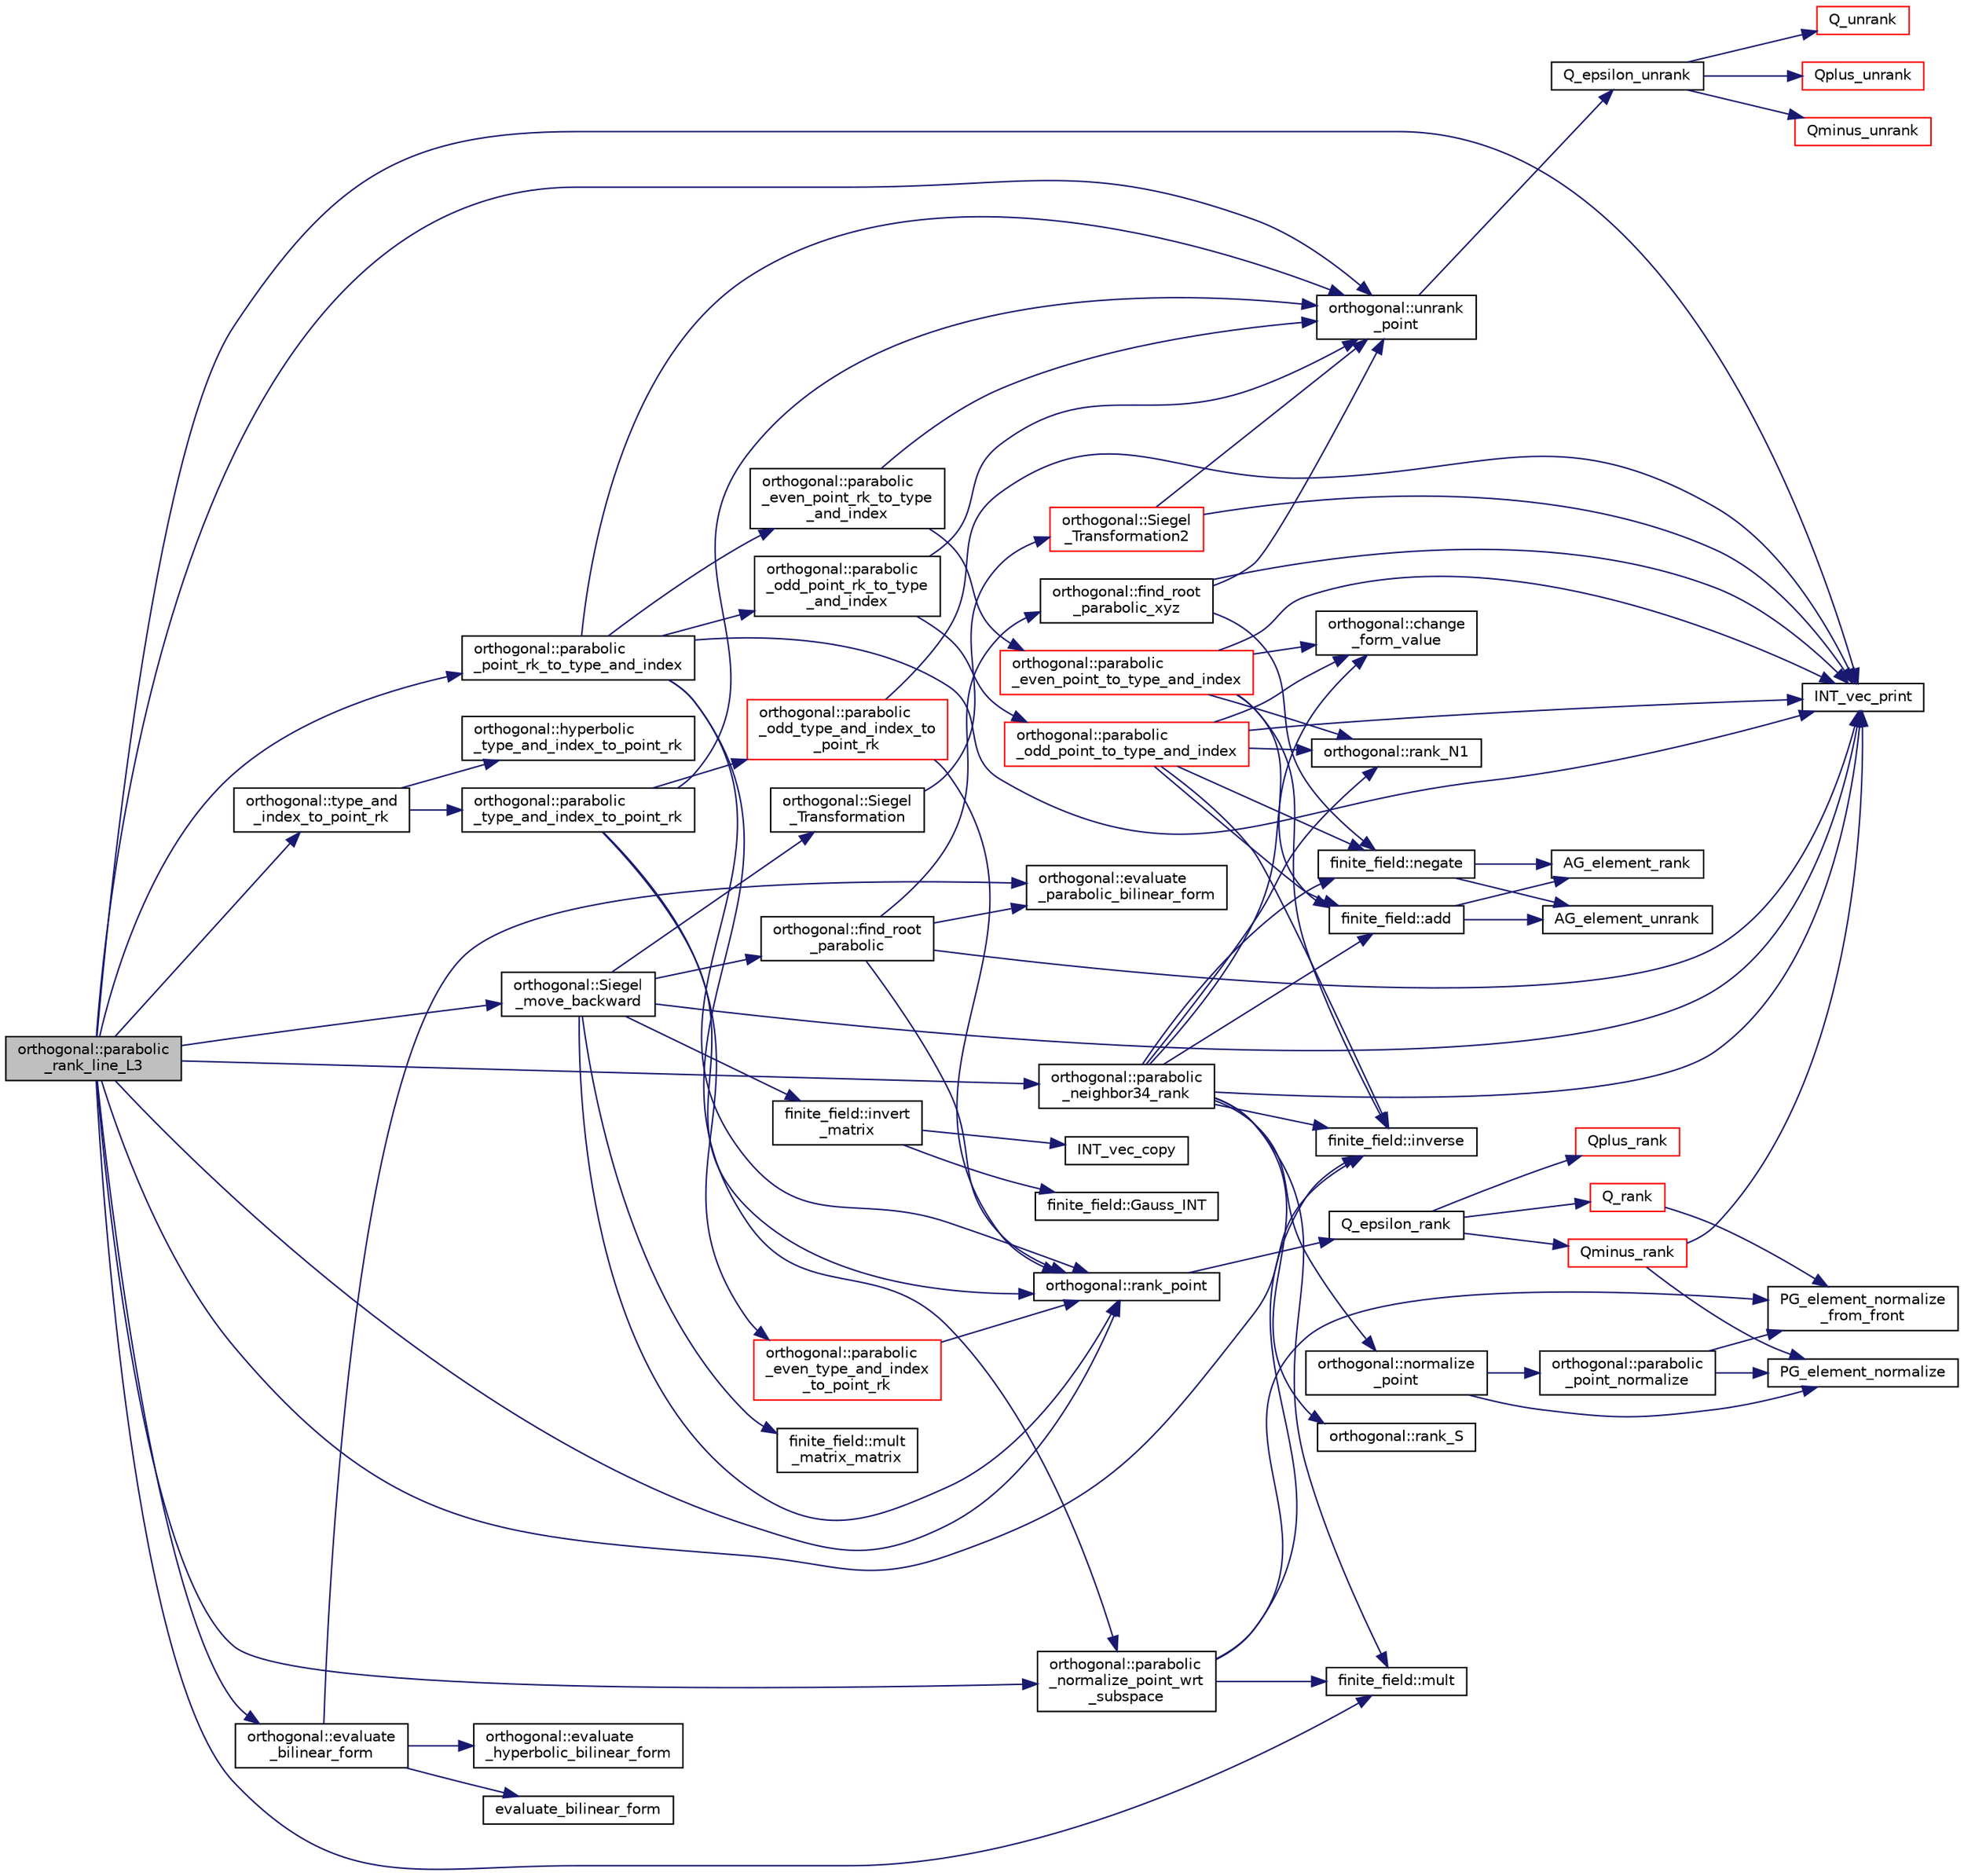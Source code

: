 digraph "orthogonal::parabolic_rank_line_L3"
{
  edge [fontname="Helvetica",fontsize="10",labelfontname="Helvetica",labelfontsize="10"];
  node [fontname="Helvetica",fontsize="10",shape=record];
  rankdir="LR";
  Node28348 [label="orthogonal::parabolic\l_rank_line_L3",height=0.2,width=0.4,color="black", fillcolor="grey75", style="filled", fontcolor="black"];
  Node28348 -> Node28349 [color="midnightblue",fontsize="10",style="solid",fontname="Helvetica"];
  Node28349 [label="orthogonal::type_and\l_index_to_point_rk",height=0.2,width=0.4,color="black", fillcolor="white", style="filled",URL="$d7/daa/classorthogonal.html#a319ef460cdfe3247d336c3fb482901eb"];
  Node28349 -> Node28350 [color="midnightblue",fontsize="10",style="solid",fontname="Helvetica"];
  Node28350 [label="orthogonal::hyperbolic\l_type_and_index_to_point_rk",height=0.2,width=0.4,color="black", fillcolor="white", style="filled",URL="$d7/daa/classorthogonal.html#af31cd843ff2e6eb4fe1ba9c49e62d1b8"];
  Node28349 -> Node28351 [color="midnightblue",fontsize="10",style="solid",fontname="Helvetica"];
  Node28351 [label="orthogonal::parabolic\l_type_and_index_to_point_rk",height=0.2,width=0.4,color="black", fillcolor="white", style="filled",URL="$d7/daa/classorthogonal.html#a67c316cf01b382762e6ac372f522d106"];
  Node28351 -> Node28352 [color="midnightblue",fontsize="10",style="solid",fontname="Helvetica"];
  Node28352 [label="orthogonal::unrank\l_point",height=0.2,width=0.4,color="black", fillcolor="white", style="filled",URL="$d7/daa/classorthogonal.html#ab655117100f7c66c19817b84ac5ac0a0"];
  Node28352 -> Node28353 [color="midnightblue",fontsize="10",style="solid",fontname="Helvetica"];
  Node28353 [label="Q_epsilon_unrank",height=0.2,width=0.4,color="black", fillcolor="white", style="filled",URL="$d4/d67/geometry_8h.html#af162c4d30d4a6528299e37551c353e7b"];
  Node28353 -> Node28354 [color="midnightblue",fontsize="10",style="solid",fontname="Helvetica"];
  Node28354 [label="Q_unrank",height=0.2,width=0.4,color="red", fillcolor="white", style="filled",URL="$db/da0/lib_2foundations_2geometry_2orthogonal__points_8_c.html#a6d02923d5b54ef796934e753e6f5b65b"];
  Node28353 -> Node28372 [color="midnightblue",fontsize="10",style="solid",fontname="Helvetica"];
  Node28372 [label="Qplus_unrank",height=0.2,width=0.4,color="red", fillcolor="white", style="filled",URL="$db/da0/lib_2foundations_2geometry_2orthogonal__points_8_c.html#ad50512edd586919700e033744b4a03c8"];
  Node28353 -> Node28373 [color="midnightblue",fontsize="10",style="solid",fontname="Helvetica"];
  Node28373 [label="Qminus_unrank",height=0.2,width=0.4,color="red", fillcolor="white", style="filled",URL="$db/da0/lib_2foundations_2geometry_2orthogonal__points_8_c.html#ac2dd18f435ab479095b836a483c12c7d"];
  Node28351 -> Node28374 [color="midnightblue",fontsize="10",style="solid",fontname="Helvetica"];
  Node28374 [label="orthogonal::rank_point",height=0.2,width=0.4,color="black", fillcolor="white", style="filled",URL="$d7/daa/classorthogonal.html#adb4f1528590a804b3c011a68c9ebf655"];
  Node28374 -> Node28375 [color="midnightblue",fontsize="10",style="solid",fontname="Helvetica"];
  Node28375 [label="Q_epsilon_rank",height=0.2,width=0.4,color="black", fillcolor="white", style="filled",URL="$d4/d67/geometry_8h.html#a0949e1151174e2988aa697cb31942e97"];
  Node28375 -> Node28376 [color="midnightblue",fontsize="10",style="solid",fontname="Helvetica"];
  Node28376 [label="Q_rank",height=0.2,width=0.4,color="red", fillcolor="white", style="filled",URL="$db/da0/lib_2foundations_2geometry_2orthogonal__points_8_c.html#ad2671f4db3224df1e22494b9d946375e"];
  Node28376 -> Node28371 [color="midnightblue",fontsize="10",style="solid",fontname="Helvetica"];
  Node28371 [label="PG_element_normalize\l_from_front",height=0.2,width=0.4,color="black", fillcolor="white", style="filled",URL="$d4/d67/geometry_8h.html#af675caf5f9975573455c8d93cb56bf95"];
  Node28375 -> Node28392 [color="midnightblue",fontsize="10",style="solid",fontname="Helvetica"];
  Node28392 [label="Qplus_rank",height=0.2,width=0.4,color="red", fillcolor="white", style="filled",URL="$db/da0/lib_2foundations_2geometry_2orthogonal__points_8_c.html#aaa1be357d007a845ce2866169d63afb7"];
  Node28375 -> Node28393 [color="midnightblue",fontsize="10",style="solid",fontname="Helvetica"];
  Node28393 [label="Qminus_rank",height=0.2,width=0.4,color="red", fillcolor="white", style="filled",URL="$db/da0/lib_2foundations_2geometry_2orthogonal__points_8_c.html#aec3e3dad3c2c12fa081edab0af2cb91a"];
  Node28393 -> Node28382 [color="midnightblue",fontsize="10",style="solid",fontname="Helvetica"];
  Node28382 [label="INT_vec_print",height=0.2,width=0.4,color="black", fillcolor="white", style="filled",URL="$df/dbf/sajeeb_8_c.html#a79a5901af0b47dd0d694109543c027fe"];
  Node28393 -> Node28386 [color="midnightblue",fontsize="10",style="solid",fontname="Helvetica"];
  Node28386 [label="PG_element_normalize",height=0.2,width=0.4,color="black", fillcolor="white", style="filled",URL="$d4/d67/geometry_8h.html#a5a4c3c1158bad6bab0d786c616bd0996"];
  Node28351 -> Node28395 [color="midnightblue",fontsize="10",style="solid",fontname="Helvetica"];
  Node28395 [label="orthogonal::parabolic\l_even_type_and_index\l_to_point_rk",height=0.2,width=0.4,color="red", fillcolor="white", style="filled",URL="$d7/daa/classorthogonal.html#af43894039e8c5a8039f52b93dfa3ff77"];
  Node28395 -> Node28374 [color="midnightblue",fontsize="10",style="solid",fontname="Helvetica"];
  Node28351 -> Node28408 [color="midnightblue",fontsize="10",style="solid",fontname="Helvetica"];
  Node28408 [label="orthogonal::parabolic\l_odd_type_and_index_to\l_point_rk",height=0.2,width=0.4,color="red", fillcolor="white", style="filled",URL="$d7/daa/classorthogonal.html#aac70113614b52601e38b3ce8cbffbc9a"];
  Node28408 -> Node28382 [color="midnightblue",fontsize="10",style="solid",fontname="Helvetica"];
  Node28408 -> Node28374 [color="midnightblue",fontsize="10",style="solid",fontname="Helvetica"];
  Node28348 -> Node28352 [color="midnightblue",fontsize="10",style="solid",fontname="Helvetica"];
  Node28348 -> Node28382 [color="midnightblue",fontsize="10",style="solid",fontname="Helvetica"];
  Node28348 -> Node28412 [color="midnightblue",fontsize="10",style="solid",fontname="Helvetica"];
  Node28412 [label="orthogonal::parabolic\l_normalize_point_wrt\l_subspace",height=0.2,width=0.4,color="black", fillcolor="white", style="filled",URL="$d7/daa/classorthogonal.html#addb6cb7424128361116573d43de60533"];
  Node28412 -> Node28371 [color="midnightblue",fontsize="10",style="solid",fontname="Helvetica"];
  Node28412 -> Node28398 [color="midnightblue",fontsize="10",style="solid",fontname="Helvetica"];
  Node28398 [label="finite_field::inverse",height=0.2,width=0.4,color="black", fillcolor="white", style="filled",URL="$df/d5a/classfinite__field.html#a69f2a12c01e70b7ce2d115c5221c9cdd"];
  Node28412 -> Node28404 [color="midnightblue",fontsize="10",style="solid",fontname="Helvetica"];
  Node28404 [label="finite_field::mult",height=0.2,width=0.4,color="black", fillcolor="white", style="filled",URL="$df/d5a/classfinite__field.html#a24fb5917aa6d4d656fd855b7f44a13b0"];
  Node28348 -> Node28374 [color="midnightblue",fontsize="10",style="solid",fontname="Helvetica"];
  Node28348 -> Node28413 [color="midnightblue",fontsize="10",style="solid",fontname="Helvetica"];
  Node28413 [label="orthogonal::parabolic\l_point_rk_to_type_and_index",height=0.2,width=0.4,color="black", fillcolor="white", style="filled",URL="$d7/daa/classorthogonal.html#aadca2791fa70e971edf85858b725502d"];
  Node28413 -> Node28352 [color="midnightblue",fontsize="10",style="solid",fontname="Helvetica"];
  Node28413 -> Node28382 [color="midnightblue",fontsize="10",style="solid",fontname="Helvetica"];
  Node28413 -> Node28412 [color="midnightblue",fontsize="10",style="solid",fontname="Helvetica"];
  Node28413 -> Node28374 [color="midnightblue",fontsize="10",style="solid",fontname="Helvetica"];
  Node28413 -> Node28414 [color="midnightblue",fontsize="10",style="solid",fontname="Helvetica"];
  Node28414 [label="orthogonal::parabolic\l_even_point_rk_to_type\l_and_index",height=0.2,width=0.4,color="black", fillcolor="white", style="filled",URL="$d7/daa/classorthogonal.html#ad0db009032dfb3899928cfc7d14fd6e6"];
  Node28414 -> Node28352 [color="midnightblue",fontsize="10",style="solid",fontname="Helvetica"];
  Node28414 -> Node28415 [color="midnightblue",fontsize="10",style="solid",fontname="Helvetica"];
  Node28415 [label="orthogonal::parabolic\l_even_point_to_type_and_index",height=0.2,width=0.4,color="red", fillcolor="white", style="filled",URL="$d7/daa/classorthogonal.html#adc21e597558e245b7fe039e3033adcab"];
  Node28415 -> Node28382 [color="midnightblue",fontsize="10",style="solid",fontname="Helvetica"];
  Node28415 -> Node28401 [color="midnightblue",fontsize="10",style="solid",fontname="Helvetica"];
  Node28401 [label="orthogonal::change\l_form_value",height=0.2,width=0.4,color="black", fillcolor="white", style="filled",URL="$d7/daa/classorthogonal.html#a981c26d4b73e152cd884f0b969a581bf"];
  Node28415 -> Node28398 [color="midnightblue",fontsize="10",style="solid",fontname="Helvetica"];
  Node28415 -> Node28419 [color="midnightblue",fontsize="10",style="solid",fontname="Helvetica"];
  Node28419 [label="orthogonal::rank_N1",height=0.2,width=0.4,color="black", fillcolor="white", style="filled",URL="$d7/daa/classorthogonal.html#a10b99e279ae3624531756ea2723b59e7"];
  Node28415 -> Node28405 [color="midnightblue",fontsize="10",style="solid",fontname="Helvetica"];
  Node28405 [label="finite_field::add",height=0.2,width=0.4,color="black", fillcolor="white", style="filled",URL="$df/d5a/classfinite__field.html#a8f12328a27500f3c7be0c849ebbc9d14"];
  Node28405 -> Node28406 [color="midnightblue",fontsize="10",style="solid",fontname="Helvetica"];
  Node28406 [label="AG_element_unrank",height=0.2,width=0.4,color="black", fillcolor="white", style="filled",URL="$d4/d67/geometry_8h.html#a4a33b86c87b2879b97cfa1327abe2885"];
  Node28405 -> Node28407 [color="midnightblue",fontsize="10",style="solid",fontname="Helvetica"];
  Node28407 [label="AG_element_rank",height=0.2,width=0.4,color="black", fillcolor="white", style="filled",URL="$d4/d67/geometry_8h.html#ab2ac908d07dd8038fd996e26bdc75c17"];
  Node28413 -> Node28422 [color="midnightblue",fontsize="10",style="solid",fontname="Helvetica"];
  Node28422 [label="orthogonal::parabolic\l_odd_point_rk_to_type\l_and_index",height=0.2,width=0.4,color="black", fillcolor="white", style="filled",URL="$d7/daa/classorthogonal.html#a5a734a756f44e8ea0c2e4822e795e309"];
  Node28422 -> Node28352 [color="midnightblue",fontsize="10",style="solid",fontname="Helvetica"];
  Node28422 -> Node28423 [color="midnightblue",fontsize="10",style="solid",fontname="Helvetica"];
  Node28423 [label="orthogonal::parabolic\l_odd_point_to_type_and_index",height=0.2,width=0.4,color="red", fillcolor="white", style="filled",URL="$d7/daa/classorthogonal.html#ab622195db63c362531a84080a95d38ff"];
  Node28423 -> Node28382 [color="midnightblue",fontsize="10",style="solid",fontname="Helvetica"];
  Node28423 -> Node28410 [color="midnightblue",fontsize="10",style="solid",fontname="Helvetica"];
  Node28410 [label="finite_field::negate",height=0.2,width=0.4,color="black", fillcolor="white", style="filled",URL="$df/d5a/classfinite__field.html#aa9d798298f25d4a9262b5bc5f1733e31"];
  Node28410 -> Node28406 [color="midnightblue",fontsize="10",style="solid",fontname="Helvetica"];
  Node28410 -> Node28407 [color="midnightblue",fontsize="10",style="solid",fontname="Helvetica"];
  Node28423 -> Node28401 [color="midnightblue",fontsize="10",style="solid",fontname="Helvetica"];
  Node28423 -> Node28398 [color="midnightblue",fontsize="10",style="solid",fontname="Helvetica"];
  Node28423 -> Node28419 [color="midnightblue",fontsize="10",style="solid",fontname="Helvetica"];
  Node28423 -> Node28405 [color="midnightblue",fontsize="10",style="solid",fontname="Helvetica"];
  Node28348 -> Node28404 [color="midnightblue",fontsize="10",style="solid",fontname="Helvetica"];
  Node28348 -> Node28424 [color="midnightblue",fontsize="10",style="solid",fontname="Helvetica"];
  Node28424 [label="orthogonal::Siegel\l_move_backward",height=0.2,width=0.4,color="black", fillcolor="white", style="filled",URL="$d7/daa/classorthogonal.html#a365beaf002d1ffc9a600e73f1983e800"];
  Node28424 -> Node28382 [color="midnightblue",fontsize="10",style="solid",fontname="Helvetica"];
  Node28424 -> Node28374 [color="midnightblue",fontsize="10",style="solid",fontname="Helvetica"];
  Node28424 -> Node28425 [color="midnightblue",fontsize="10",style="solid",fontname="Helvetica"];
  Node28425 [label="orthogonal::find_root\l_parabolic",height=0.2,width=0.4,color="black", fillcolor="white", style="filled",URL="$d7/daa/classorthogonal.html#a2e4453bb31692707f8a9e8b660b2e136"];
  Node28425 -> Node28426 [color="midnightblue",fontsize="10",style="solid",fontname="Helvetica"];
  Node28426 [label="orthogonal::find_root\l_parabolic_xyz",height=0.2,width=0.4,color="black", fillcolor="white", style="filled",URL="$d7/daa/classorthogonal.html#a17dba83065c664a7d174c4693e87493b"];
  Node28426 -> Node28352 [color="midnightblue",fontsize="10",style="solid",fontname="Helvetica"];
  Node28426 -> Node28382 [color="midnightblue",fontsize="10",style="solid",fontname="Helvetica"];
  Node28426 -> Node28410 [color="midnightblue",fontsize="10",style="solid",fontname="Helvetica"];
  Node28425 -> Node28382 [color="midnightblue",fontsize="10",style="solid",fontname="Helvetica"];
  Node28425 -> Node28427 [color="midnightblue",fontsize="10",style="solid",fontname="Helvetica"];
  Node28427 [label="orthogonal::evaluate\l_parabolic_bilinear_form",height=0.2,width=0.4,color="black", fillcolor="white", style="filled",URL="$d7/daa/classorthogonal.html#a8ee79da4c853cd384a0028cbebbbe0ee"];
  Node28425 -> Node28374 [color="midnightblue",fontsize="10",style="solid",fontname="Helvetica"];
  Node28424 -> Node28428 [color="midnightblue",fontsize="10",style="solid",fontname="Helvetica"];
  Node28428 [label="orthogonal::Siegel\l_Transformation",height=0.2,width=0.4,color="black", fillcolor="white", style="filled",URL="$d7/daa/classorthogonal.html#a27258e68c99323ac8de66fedbe565a3d"];
  Node28428 -> Node28429 [color="midnightblue",fontsize="10",style="solid",fontname="Helvetica"];
  Node28429 [label="orthogonal::Siegel\l_Transformation2",height=0.2,width=0.4,color="red", fillcolor="white", style="filled",URL="$d7/daa/classorthogonal.html#aaf1945ebd71495f1b362e5091d4b30ec"];
  Node28429 -> Node28352 [color="midnightblue",fontsize="10",style="solid",fontname="Helvetica"];
  Node28429 -> Node28382 [color="midnightblue",fontsize="10",style="solid",fontname="Helvetica"];
  Node28424 -> Node28440 [color="midnightblue",fontsize="10",style="solid",fontname="Helvetica"];
  Node28440 [label="finite_field::invert\l_matrix",height=0.2,width=0.4,color="black", fillcolor="white", style="filled",URL="$df/d5a/classfinite__field.html#adab449ef01b1feafe000c8fff7ae013f"];
  Node28440 -> Node28441 [color="midnightblue",fontsize="10",style="solid",fontname="Helvetica"];
  Node28441 [label="INT_vec_copy",height=0.2,width=0.4,color="black", fillcolor="white", style="filled",URL="$df/dbf/sajeeb_8_c.html#ac2d875e27e009af6ec04d17254d11075"];
  Node28440 -> Node28438 [color="midnightblue",fontsize="10",style="solid",fontname="Helvetica"];
  Node28438 [label="finite_field::Gauss_INT",height=0.2,width=0.4,color="black", fillcolor="white", style="filled",URL="$df/d5a/classfinite__field.html#adb676d2e80341b53751326e3a58beb11"];
  Node28424 -> Node28437 [color="midnightblue",fontsize="10",style="solid",fontname="Helvetica"];
  Node28437 [label="finite_field::mult\l_matrix_matrix",height=0.2,width=0.4,color="black", fillcolor="white", style="filled",URL="$df/d5a/classfinite__field.html#a5e28706b815838d0ec34de1fa74bc3c4"];
  Node28348 -> Node28432 [color="midnightblue",fontsize="10",style="solid",fontname="Helvetica"];
  Node28432 [label="orthogonal::evaluate\l_bilinear_form",height=0.2,width=0.4,color="black", fillcolor="white", style="filled",URL="$d7/daa/classorthogonal.html#a1cb22ce04ab60e22852f610ec3fe5c98"];
  Node28432 -> Node28433 [color="midnightblue",fontsize="10",style="solid",fontname="Helvetica"];
  Node28433 [label="orthogonal::evaluate\l_hyperbolic_bilinear_form",height=0.2,width=0.4,color="black", fillcolor="white", style="filled",URL="$d7/daa/classorthogonal.html#a839dc01b1c59a23b054ccf70c00cc9c9"];
  Node28432 -> Node28427 [color="midnightblue",fontsize="10",style="solid",fontname="Helvetica"];
  Node28432 -> Node28434 [color="midnightblue",fontsize="10",style="solid",fontname="Helvetica"];
  Node28434 [label="evaluate_bilinear_form",height=0.2,width=0.4,color="black", fillcolor="white", style="filled",URL="$d4/d67/geometry_8h.html#ab6f6bfa144b4d2700e3ed27497d83d5f"];
  Node28348 -> Node28398 [color="midnightblue",fontsize="10",style="solid",fontname="Helvetica"];
  Node28348 -> Node28450 [color="midnightblue",fontsize="10",style="solid",fontname="Helvetica"];
  Node28450 [label="orthogonal::parabolic\l_neighbor34_rank",height=0.2,width=0.4,color="black", fillcolor="white", style="filled",URL="$d7/daa/classorthogonal.html#ae4164e3cd3214b07c243ad7c048a254b"];
  Node28450 -> Node28382 [color="midnightblue",fontsize="10",style="solid",fontname="Helvetica"];
  Node28450 -> Node28451 [color="midnightblue",fontsize="10",style="solid",fontname="Helvetica"];
  Node28451 [label="orthogonal::normalize\l_point",height=0.2,width=0.4,color="black", fillcolor="white", style="filled",URL="$d7/daa/classorthogonal.html#a1f3776fdc50b810a0a0fcee692fb154f"];
  Node28451 -> Node28386 [color="midnightblue",fontsize="10",style="solid",fontname="Helvetica"];
  Node28451 -> Node28452 [color="midnightblue",fontsize="10",style="solid",fontname="Helvetica"];
  Node28452 [label="orthogonal::parabolic\l_point_normalize",height=0.2,width=0.4,color="black", fillcolor="white", style="filled",URL="$d7/daa/classorthogonal.html#a2a705e8d2729a3fa15663084d2bb8ab8"];
  Node28452 -> Node28371 [color="midnightblue",fontsize="10",style="solid",fontname="Helvetica"];
  Node28452 -> Node28386 [color="midnightblue",fontsize="10",style="solid",fontname="Helvetica"];
  Node28450 -> Node28410 [color="midnightblue",fontsize="10",style="solid",fontname="Helvetica"];
  Node28450 -> Node28453 [color="midnightblue",fontsize="10",style="solid",fontname="Helvetica"];
  Node28453 [label="orthogonal::rank_S",height=0.2,width=0.4,color="black", fillcolor="white", style="filled",URL="$d7/daa/classorthogonal.html#a0dd6cea287b5f98d81bc87b1c42b1e1d"];
  Node28450 -> Node28401 [color="midnightblue",fontsize="10",style="solid",fontname="Helvetica"];
  Node28450 -> Node28398 [color="midnightblue",fontsize="10",style="solid",fontname="Helvetica"];
  Node28450 -> Node28419 [color="midnightblue",fontsize="10",style="solid",fontname="Helvetica"];
  Node28450 -> Node28405 [color="midnightblue",fontsize="10",style="solid",fontname="Helvetica"];
  Node28450 -> Node28404 [color="midnightblue",fontsize="10",style="solid",fontname="Helvetica"];
}
